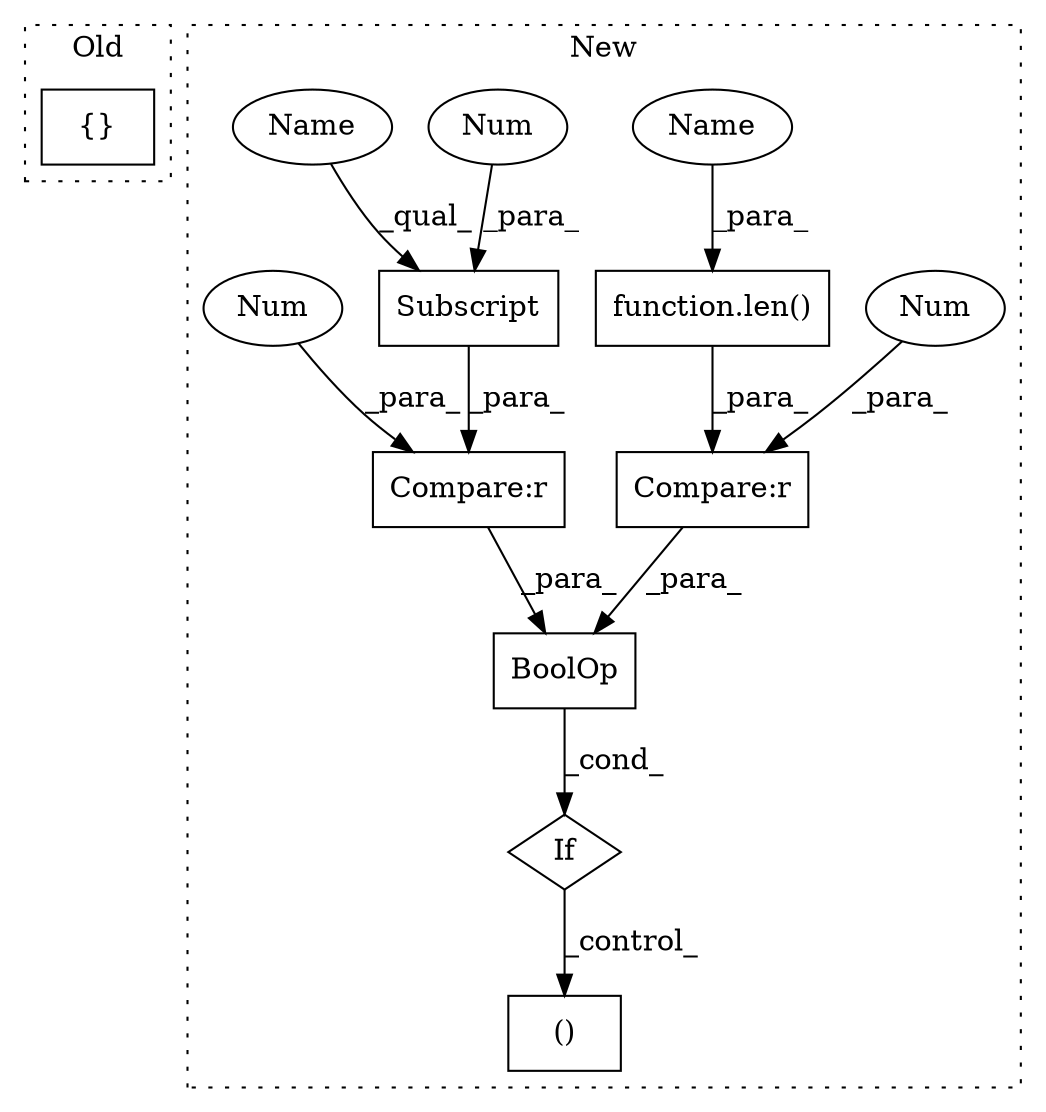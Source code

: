 digraph G {
subgraph cluster0 {
1 [label="{}" a="59" s="4330,4330" l="2,1" shape="box"];
label = "Old";
style="dotted";
}
subgraph cluster1 {
2 [label="function.len()" a="75" s="12635,12645" l="4,1" shape="box"];
3 [label="Compare:r" a="40" s="12635" l="13" shape="box"];
4 [label="Num" a="76" s="12647" l="1" shape="ellipse"];
5 [label="Subscript" a="63" s="12653,0" l="9,0" shape="box"];
6 [label="If" a="96" s="12632,12665" l="3,14" shape="diamond"];
7 [label="()" a="54" s="12688" l="2" shape="box"];
8 [label="Num" a="76" s="12660" l="1" shape="ellipse"];
9 [label="Compare:r" a="40" s="12653" l="12" shape="box"];
10 [label="Num" a="76" s="12664" l="1" shape="ellipse"];
11 [label="BoolOp" a="72" s="12635" l="30" shape="box"];
12 [label="Name" a="87" s="12639" l="6" shape="ellipse"];
13 [label="Name" a="87" s="12653" l="6" shape="ellipse"];
label = "New";
style="dotted";
}
2 -> 3 [label="_para_"];
3 -> 11 [label="_para_"];
4 -> 3 [label="_para_"];
5 -> 9 [label="_para_"];
6 -> 7 [label="_control_"];
8 -> 5 [label="_para_"];
9 -> 11 [label="_para_"];
10 -> 9 [label="_para_"];
11 -> 6 [label="_cond_"];
12 -> 2 [label="_para_"];
13 -> 5 [label="_qual_"];
}